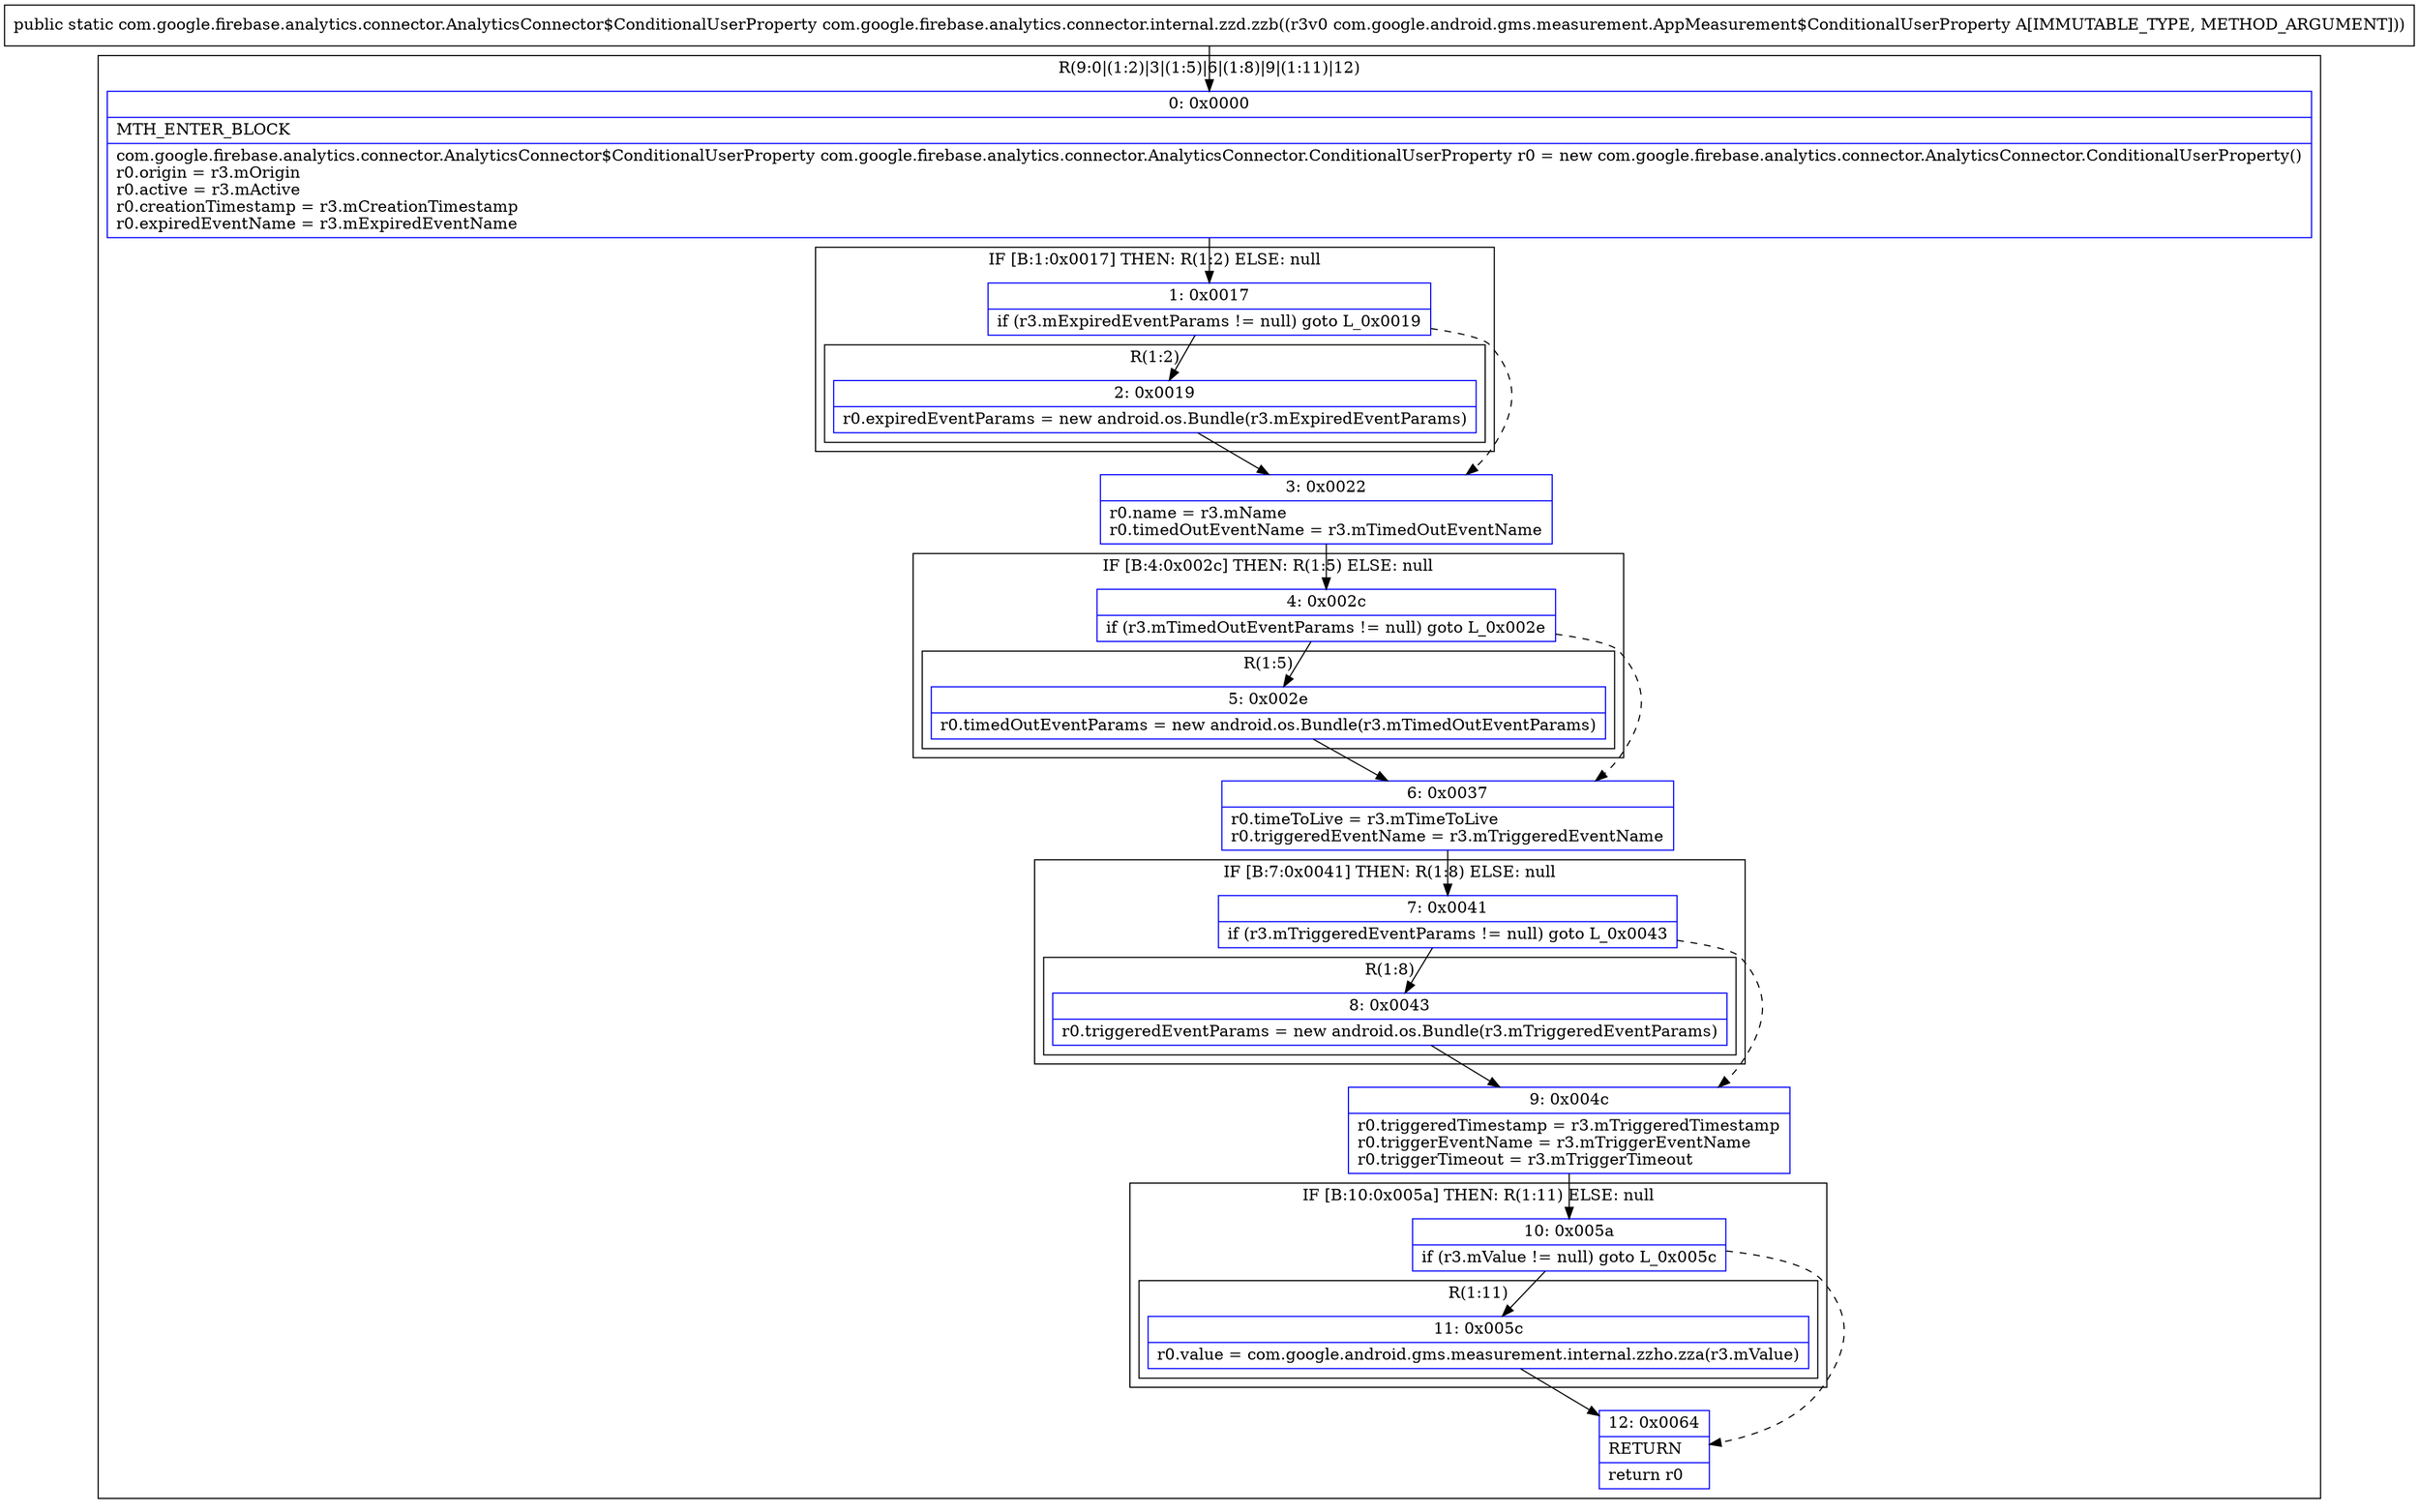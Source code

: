 digraph "CFG forcom.google.firebase.analytics.connector.internal.zzd.zzb(Lcom\/google\/android\/gms\/measurement\/AppMeasurement$ConditionalUserProperty;)Lcom\/google\/firebase\/analytics\/connector\/AnalyticsConnector$ConditionalUserProperty;" {
subgraph cluster_Region_989664048 {
label = "R(9:0|(1:2)|3|(1:5)|6|(1:8)|9|(1:11)|12)";
node [shape=record,color=blue];
Node_0 [shape=record,label="{0\:\ 0x0000|MTH_ENTER_BLOCK\l|com.google.firebase.analytics.connector.AnalyticsConnector$ConditionalUserProperty com.google.firebase.analytics.connector.AnalyticsConnector.ConditionalUserProperty r0 = new com.google.firebase.analytics.connector.AnalyticsConnector.ConditionalUserProperty()\lr0.origin = r3.mOrigin\lr0.active = r3.mActive\lr0.creationTimestamp = r3.mCreationTimestamp\lr0.expiredEventName = r3.mExpiredEventName\l}"];
subgraph cluster_IfRegion_1284783231 {
label = "IF [B:1:0x0017] THEN: R(1:2) ELSE: null";
node [shape=record,color=blue];
Node_1 [shape=record,label="{1\:\ 0x0017|if (r3.mExpiredEventParams != null) goto L_0x0019\l}"];
subgraph cluster_Region_1144719406 {
label = "R(1:2)";
node [shape=record,color=blue];
Node_2 [shape=record,label="{2\:\ 0x0019|r0.expiredEventParams = new android.os.Bundle(r3.mExpiredEventParams)\l}"];
}
}
Node_3 [shape=record,label="{3\:\ 0x0022|r0.name = r3.mName\lr0.timedOutEventName = r3.mTimedOutEventName\l}"];
subgraph cluster_IfRegion_1320860746 {
label = "IF [B:4:0x002c] THEN: R(1:5) ELSE: null";
node [shape=record,color=blue];
Node_4 [shape=record,label="{4\:\ 0x002c|if (r3.mTimedOutEventParams != null) goto L_0x002e\l}"];
subgraph cluster_Region_639274478 {
label = "R(1:5)";
node [shape=record,color=blue];
Node_5 [shape=record,label="{5\:\ 0x002e|r0.timedOutEventParams = new android.os.Bundle(r3.mTimedOutEventParams)\l}"];
}
}
Node_6 [shape=record,label="{6\:\ 0x0037|r0.timeToLive = r3.mTimeToLive\lr0.triggeredEventName = r3.mTriggeredEventName\l}"];
subgraph cluster_IfRegion_669235014 {
label = "IF [B:7:0x0041] THEN: R(1:8) ELSE: null";
node [shape=record,color=blue];
Node_7 [shape=record,label="{7\:\ 0x0041|if (r3.mTriggeredEventParams != null) goto L_0x0043\l}"];
subgraph cluster_Region_960881553 {
label = "R(1:8)";
node [shape=record,color=blue];
Node_8 [shape=record,label="{8\:\ 0x0043|r0.triggeredEventParams = new android.os.Bundle(r3.mTriggeredEventParams)\l}"];
}
}
Node_9 [shape=record,label="{9\:\ 0x004c|r0.triggeredTimestamp = r3.mTriggeredTimestamp\lr0.triggerEventName = r3.mTriggerEventName\lr0.triggerTimeout = r3.mTriggerTimeout\l}"];
subgraph cluster_IfRegion_1585793797 {
label = "IF [B:10:0x005a] THEN: R(1:11) ELSE: null";
node [shape=record,color=blue];
Node_10 [shape=record,label="{10\:\ 0x005a|if (r3.mValue != null) goto L_0x005c\l}"];
subgraph cluster_Region_1802699546 {
label = "R(1:11)";
node [shape=record,color=blue];
Node_11 [shape=record,label="{11\:\ 0x005c|r0.value = com.google.android.gms.measurement.internal.zzho.zza(r3.mValue)\l}"];
}
}
Node_12 [shape=record,label="{12\:\ 0x0064|RETURN\l|return r0\l}"];
}
MethodNode[shape=record,label="{public static com.google.firebase.analytics.connector.AnalyticsConnector$ConditionalUserProperty com.google.firebase.analytics.connector.internal.zzd.zzb((r3v0 com.google.android.gms.measurement.AppMeasurement$ConditionalUserProperty A[IMMUTABLE_TYPE, METHOD_ARGUMENT])) }"];
MethodNode -> Node_0;
Node_0 -> Node_1;
Node_1 -> Node_2;
Node_1 -> Node_3[style=dashed];
Node_2 -> Node_3;
Node_3 -> Node_4;
Node_4 -> Node_5;
Node_4 -> Node_6[style=dashed];
Node_5 -> Node_6;
Node_6 -> Node_7;
Node_7 -> Node_8;
Node_7 -> Node_9[style=dashed];
Node_8 -> Node_9;
Node_9 -> Node_10;
Node_10 -> Node_11;
Node_10 -> Node_12[style=dashed];
Node_11 -> Node_12;
}


